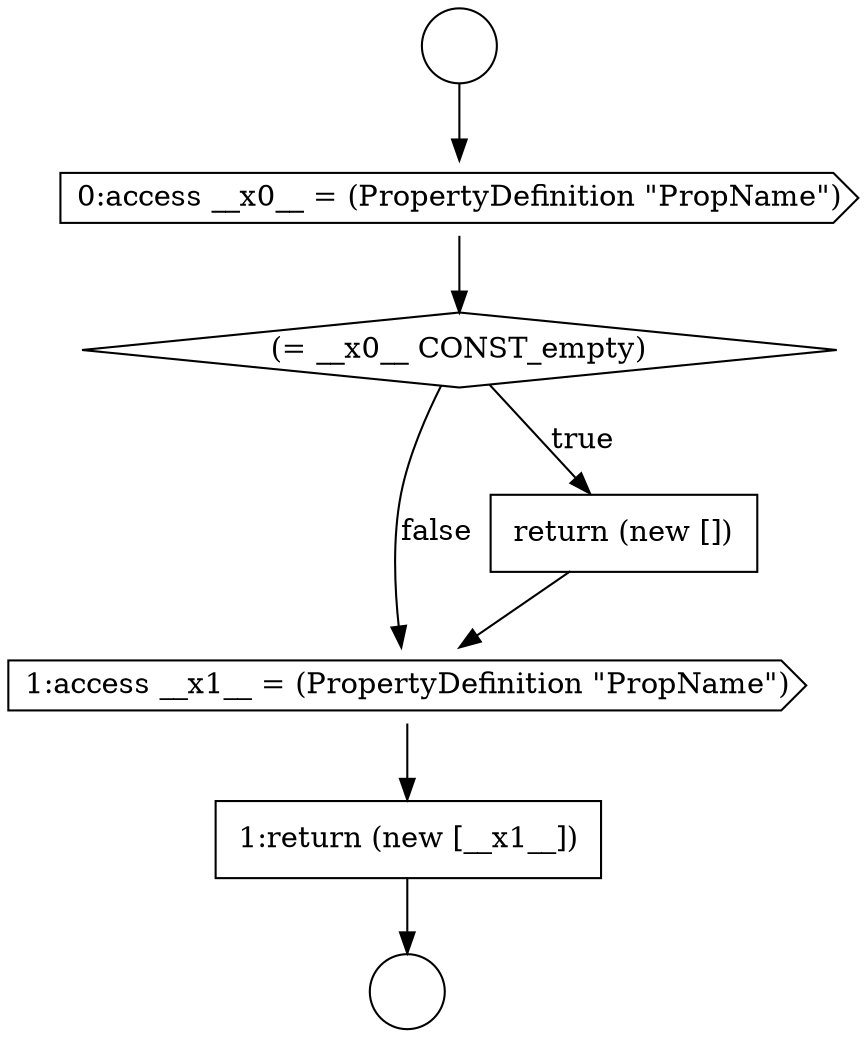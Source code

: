 digraph {
  node3485 [shape=circle label=" " color="black" fillcolor="white" style=filled]
  node3486 [shape=circle label=" " color="black" fillcolor="white" style=filled]
  node3491 [shape=none, margin=0, label=<<font color="black">
    <table border="0" cellborder="1" cellspacing="0" cellpadding="10">
      <tr><td align="left">1:return (new [__x1__])</td></tr>
    </table>
  </font>> color="black" fillcolor="white" style=filled]
  node3487 [shape=cds, label=<<font color="black">0:access __x0__ = (PropertyDefinition &quot;PropName&quot;)</font>> color="black" fillcolor="white" style=filled]
  node3490 [shape=cds, label=<<font color="black">1:access __x1__ = (PropertyDefinition &quot;PropName&quot;)</font>> color="black" fillcolor="white" style=filled]
  node3488 [shape=diamond, label=<<font color="black">(= __x0__ CONST_empty)</font>> color="black" fillcolor="white" style=filled]
  node3489 [shape=none, margin=0, label=<<font color="black">
    <table border="0" cellborder="1" cellspacing="0" cellpadding="10">
      <tr><td align="left">return (new [])</td></tr>
    </table>
  </font>> color="black" fillcolor="white" style=filled]
  node3490 -> node3491 [ color="black"]
  node3487 -> node3488 [ color="black"]
  node3491 -> node3486 [ color="black"]
  node3488 -> node3489 [label=<<font color="black">true</font>> color="black"]
  node3488 -> node3490 [label=<<font color="black">false</font>> color="black"]
  node3485 -> node3487 [ color="black"]
  node3489 -> node3490 [ color="black"]
}

